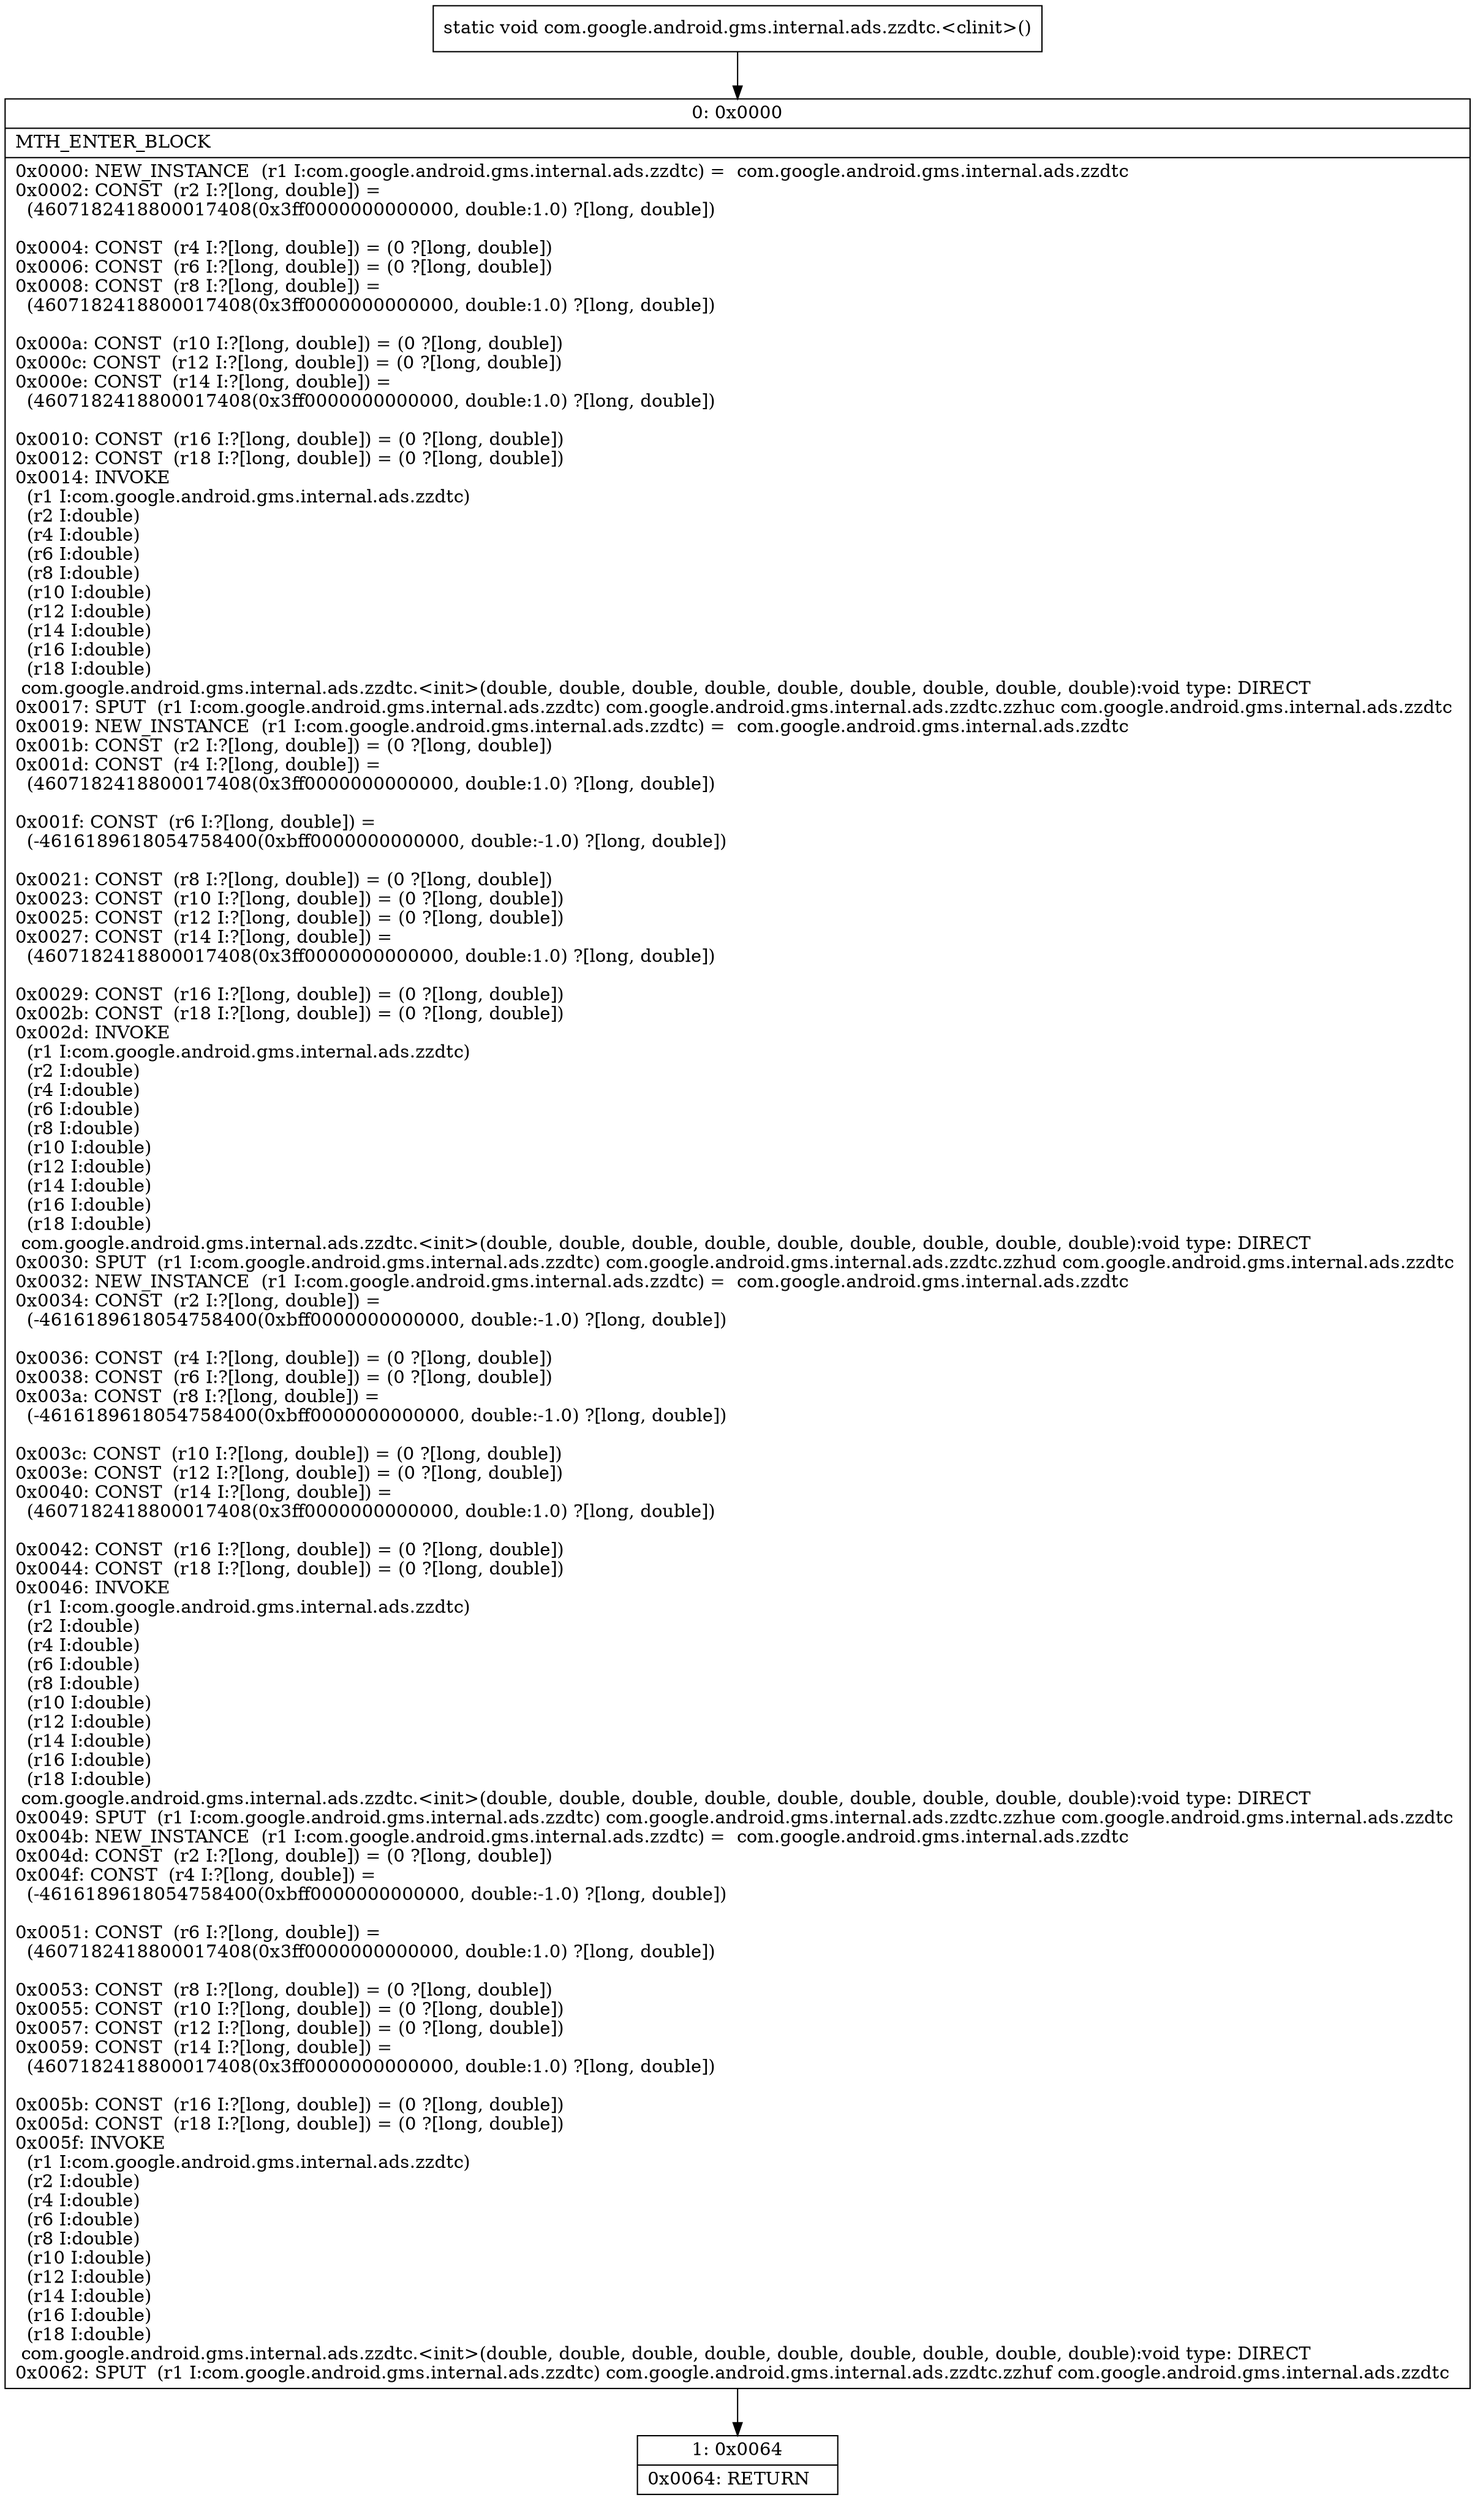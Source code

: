 digraph "CFG forcom.google.android.gms.internal.ads.zzdtc.\<clinit\>()V" {
Node_0 [shape=record,label="{0\:\ 0x0000|MTH_ENTER_BLOCK\l|0x0000: NEW_INSTANCE  (r1 I:com.google.android.gms.internal.ads.zzdtc) =  com.google.android.gms.internal.ads.zzdtc \l0x0002: CONST  (r2 I:?[long, double]) = \l  (4607182418800017408(0x3ff0000000000000, double:1.0) ?[long, double])\l \l0x0004: CONST  (r4 I:?[long, double]) = (0 ?[long, double]) \l0x0006: CONST  (r6 I:?[long, double]) = (0 ?[long, double]) \l0x0008: CONST  (r8 I:?[long, double]) = \l  (4607182418800017408(0x3ff0000000000000, double:1.0) ?[long, double])\l \l0x000a: CONST  (r10 I:?[long, double]) = (0 ?[long, double]) \l0x000c: CONST  (r12 I:?[long, double]) = (0 ?[long, double]) \l0x000e: CONST  (r14 I:?[long, double]) = \l  (4607182418800017408(0x3ff0000000000000, double:1.0) ?[long, double])\l \l0x0010: CONST  (r16 I:?[long, double]) = (0 ?[long, double]) \l0x0012: CONST  (r18 I:?[long, double]) = (0 ?[long, double]) \l0x0014: INVOKE  \l  (r1 I:com.google.android.gms.internal.ads.zzdtc)\l  (r2 I:double)\l  (r4 I:double)\l  (r6 I:double)\l  (r8 I:double)\l  (r10 I:double)\l  (r12 I:double)\l  (r14 I:double)\l  (r16 I:double)\l  (r18 I:double)\l com.google.android.gms.internal.ads.zzdtc.\<init\>(double, double, double, double, double, double, double, double, double):void type: DIRECT \l0x0017: SPUT  (r1 I:com.google.android.gms.internal.ads.zzdtc) com.google.android.gms.internal.ads.zzdtc.zzhuc com.google.android.gms.internal.ads.zzdtc \l0x0019: NEW_INSTANCE  (r1 I:com.google.android.gms.internal.ads.zzdtc) =  com.google.android.gms.internal.ads.zzdtc \l0x001b: CONST  (r2 I:?[long, double]) = (0 ?[long, double]) \l0x001d: CONST  (r4 I:?[long, double]) = \l  (4607182418800017408(0x3ff0000000000000, double:1.0) ?[long, double])\l \l0x001f: CONST  (r6 I:?[long, double]) = \l  (\-4616189618054758400(0xbff0000000000000, double:\-1.0) ?[long, double])\l \l0x0021: CONST  (r8 I:?[long, double]) = (0 ?[long, double]) \l0x0023: CONST  (r10 I:?[long, double]) = (0 ?[long, double]) \l0x0025: CONST  (r12 I:?[long, double]) = (0 ?[long, double]) \l0x0027: CONST  (r14 I:?[long, double]) = \l  (4607182418800017408(0x3ff0000000000000, double:1.0) ?[long, double])\l \l0x0029: CONST  (r16 I:?[long, double]) = (0 ?[long, double]) \l0x002b: CONST  (r18 I:?[long, double]) = (0 ?[long, double]) \l0x002d: INVOKE  \l  (r1 I:com.google.android.gms.internal.ads.zzdtc)\l  (r2 I:double)\l  (r4 I:double)\l  (r6 I:double)\l  (r8 I:double)\l  (r10 I:double)\l  (r12 I:double)\l  (r14 I:double)\l  (r16 I:double)\l  (r18 I:double)\l com.google.android.gms.internal.ads.zzdtc.\<init\>(double, double, double, double, double, double, double, double, double):void type: DIRECT \l0x0030: SPUT  (r1 I:com.google.android.gms.internal.ads.zzdtc) com.google.android.gms.internal.ads.zzdtc.zzhud com.google.android.gms.internal.ads.zzdtc \l0x0032: NEW_INSTANCE  (r1 I:com.google.android.gms.internal.ads.zzdtc) =  com.google.android.gms.internal.ads.zzdtc \l0x0034: CONST  (r2 I:?[long, double]) = \l  (\-4616189618054758400(0xbff0000000000000, double:\-1.0) ?[long, double])\l \l0x0036: CONST  (r4 I:?[long, double]) = (0 ?[long, double]) \l0x0038: CONST  (r6 I:?[long, double]) = (0 ?[long, double]) \l0x003a: CONST  (r8 I:?[long, double]) = \l  (\-4616189618054758400(0xbff0000000000000, double:\-1.0) ?[long, double])\l \l0x003c: CONST  (r10 I:?[long, double]) = (0 ?[long, double]) \l0x003e: CONST  (r12 I:?[long, double]) = (0 ?[long, double]) \l0x0040: CONST  (r14 I:?[long, double]) = \l  (4607182418800017408(0x3ff0000000000000, double:1.0) ?[long, double])\l \l0x0042: CONST  (r16 I:?[long, double]) = (0 ?[long, double]) \l0x0044: CONST  (r18 I:?[long, double]) = (0 ?[long, double]) \l0x0046: INVOKE  \l  (r1 I:com.google.android.gms.internal.ads.zzdtc)\l  (r2 I:double)\l  (r4 I:double)\l  (r6 I:double)\l  (r8 I:double)\l  (r10 I:double)\l  (r12 I:double)\l  (r14 I:double)\l  (r16 I:double)\l  (r18 I:double)\l com.google.android.gms.internal.ads.zzdtc.\<init\>(double, double, double, double, double, double, double, double, double):void type: DIRECT \l0x0049: SPUT  (r1 I:com.google.android.gms.internal.ads.zzdtc) com.google.android.gms.internal.ads.zzdtc.zzhue com.google.android.gms.internal.ads.zzdtc \l0x004b: NEW_INSTANCE  (r1 I:com.google.android.gms.internal.ads.zzdtc) =  com.google.android.gms.internal.ads.zzdtc \l0x004d: CONST  (r2 I:?[long, double]) = (0 ?[long, double]) \l0x004f: CONST  (r4 I:?[long, double]) = \l  (\-4616189618054758400(0xbff0000000000000, double:\-1.0) ?[long, double])\l \l0x0051: CONST  (r6 I:?[long, double]) = \l  (4607182418800017408(0x3ff0000000000000, double:1.0) ?[long, double])\l \l0x0053: CONST  (r8 I:?[long, double]) = (0 ?[long, double]) \l0x0055: CONST  (r10 I:?[long, double]) = (0 ?[long, double]) \l0x0057: CONST  (r12 I:?[long, double]) = (0 ?[long, double]) \l0x0059: CONST  (r14 I:?[long, double]) = \l  (4607182418800017408(0x3ff0000000000000, double:1.0) ?[long, double])\l \l0x005b: CONST  (r16 I:?[long, double]) = (0 ?[long, double]) \l0x005d: CONST  (r18 I:?[long, double]) = (0 ?[long, double]) \l0x005f: INVOKE  \l  (r1 I:com.google.android.gms.internal.ads.zzdtc)\l  (r2 I:double)\l  (r4 I:double)\l  (r6 I:double)\l  (r8 I:double)\l  (r10 I:double)\l  (r12 I:double)\l  (r14 I:double)\l  (r16 I:double)\l  (r18 I:double)\l com.google.android.gms.internal.ads.zzdtc.\<init\>(double, double, double, double, double, double, double, double, double):void type: DIRECT \l0x0062: SPUT  (r1 I:com.google.android.gms.internal.ads.zzdtc) com.google.android.gms.internal.ads.zzdtc.zzhuf com.google.android.gms.internal.ads.zzdtc \l}"];
Node_1 [shape=record,label="{1\:\ 0x0064|0x0064: RETURN   \l}"];
MethodNode[shape=record,label="{static void com.google.android.gms.internal.ads.zzdtc.\<clinit\>() }"];
MethodNode -> Node_0;
Node_0 -> Node_1;
}

